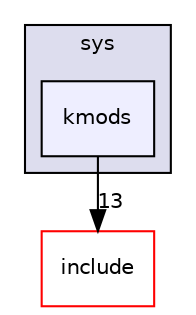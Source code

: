 digraph "C:/Dev/git/UbixOS/sys/kmods" {
  compound=true
  node [ fontsize="10", fontname="Helvetica"];
  edge [ labelfontsize="10", labelfontname="Helvetica"];
  subgraph clusterdir_6ec99f6d7d5182ba8913209ab70c9f18 {
    graph [ bgcolor="#ddddee", pencolor="black", label="sys" fontname="Helvetica", fontsize="10", URL="dir_6ec99f6d7d5182ba8913209ab70c9f18.html"]
  dir_363460bad47678779383577a88a10b72 [shape=box, label="kmods", style="filled", fillcolor="#eeeeff", pencolor="black", URL="dir_363460bad47678779383577a88a10b72.html"];
  }
  dir_d1be8160e739b6eed1f7843efdbae1b3 [shape=box label="include" fillcolor="white" style="filled" color="red" URL="dir_d1be8160e739b6eed1f7843efdbae1b3.html"];
  dir_363460bad47678779383577a88a10b72->dir_d1be8160e739b6eed1f7843efdbae1b3 [headlabel="13", labeldistance=1.5 headhref="dir_000051_000019.html"];
}
